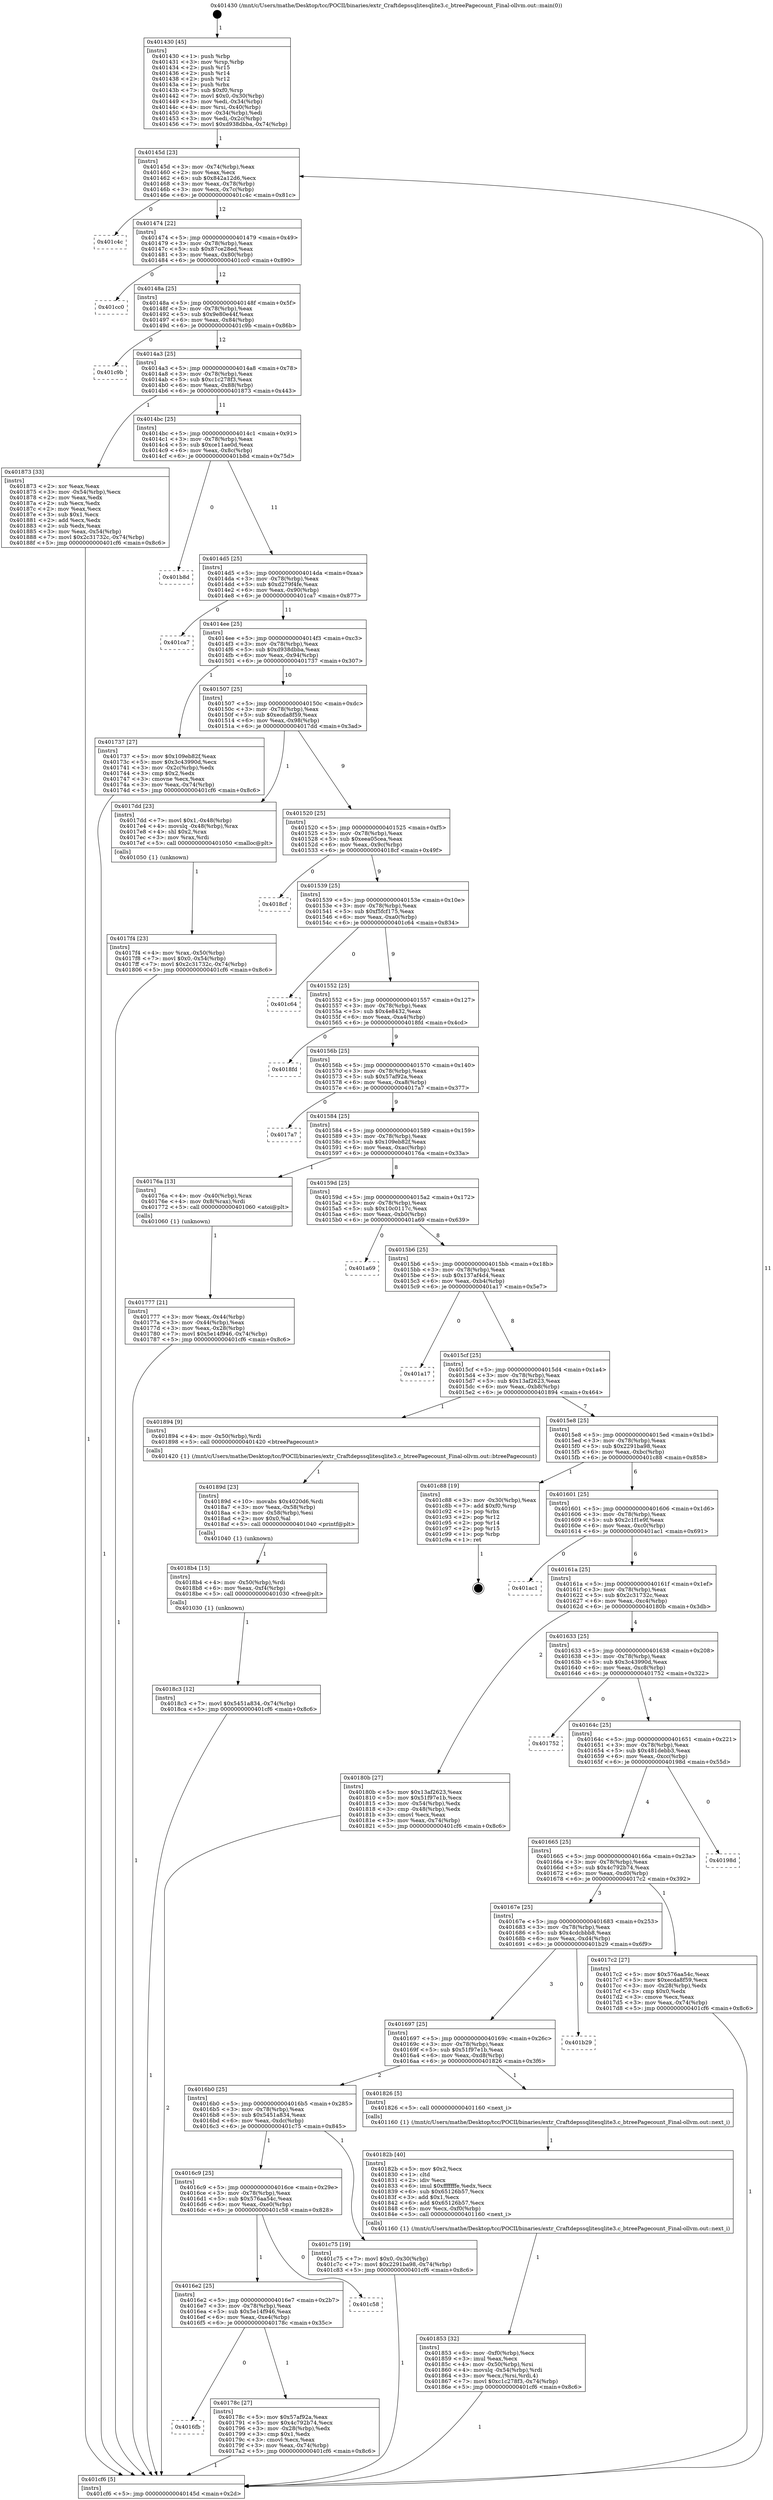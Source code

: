 digraph "0x401430" {
  label = "0x401430 (/mnt/c/Users/mathe/Desktop/tcc/POCII/binaries/extr_Craftdepssqlitesqlite3.c_btreePagecount_Final-ollvm.out::main(0))"
  labelloc = "t"
  node[shape=record]

  Entry [label="",width=0.3,height=0.3,shape=circle,fillcolor=black,style=filled]
  "0x40145d" [label="{
     0x40145d [23]\l
     | [instrs]\l
     &nbsp;&nbsp;0x40145d \<+3\>: mov -0x74(%rbp),%eax\l
     &nbsp;&nbsp;0x401460 \<+2\>: mov %eax,%ecx\l
     &nbsp;&nbsp;0x401462 \<+6\>: sub $0x842a12d6,%ecx\l
     &nbsp;&nbsp;0x401468 \<+3\>: mov %eax,-0x78(%rbp)\l
     &nbsp;&nbsp;0x40146b \<+3\>: mov %ecx,-0x7c(%rbp)\l
     &nbsp;&nbsp;0x40146e \<+6\>: je 0000000000401c4c \<main+0x81c\>\l
  }"]
  "0x401c4c" [label="{
     0x401c4c\l
  }", style=dashed]
  "0x401474" [label="{
     0x401474 [22]\l
     | [instrs]\l
     &nbsp;&nbsp;0x401474 \<+5\>: jmp 0000000000401479 \<main+0x49\>\l
     &nbsp;&nbsp;0x401479 \<+3\>: mov -0x78(%rbp),%eax\l
     &nbsp;&nbsp;0x40147c \<+5\>: sub $0x87ce28ed,%eax\l
     &nbsp;&nbsp;0x401481 \<+3\>: mov %eax,-0x80(%rbp)\l
     &nbsp;&nbsp;0x401484 \<+6\>: je 0000000000401cc0 \<main+0x890\>\l
  }"]
  Exit [label="",width=0.3,height=0.3,shape=circle,fillcolor=black,style=filled,peripheries=2]
  "0x401cc0" [label="{
     0x401cc0\l
  }", style=dashed]
  "0x40148a" [label="{
     0x40148a [25]\l
     | [instrs]\l
     &nbsp;&nbsp;0x40148a \<+5\>: jmp 000000000040148f \<main+0x5f\>\l
     &nbsp;&nbsp;0x40148f \<+3\>: mov -0x78(%rbp),%eax\l
     &nbsp;&nbsp;0x401492 \<+5\>: sub $0x9e80e44f,%eax\l
     &nbsp;&nbsp;0x401497 \<+6\>: mov %eax,-0x84(%rbp)\l
     &nbsp;&nbsp;0x40149d \<+6\>: je 0000000000401c9b \<main+0x86b\>\l
  }"]
  "0x4018c3" [label="{
     0x4018c3 [12]\l
     | [instrs]\l
     &nbsp;&nbsp;0x4018c3 \<+7\>: movl $0x5451a834,-0x74(%rbp)\l
     &nbsp;&nbsp;0x4018ca \<+5\>: jmp 0000000000401cf6 \<main+0x8c6\>\l
  }"]
  "0x401c9b" [label="{
     0x401c9b\l
  }", style=dashed]
  "0x4014a3" [label="{
     0x4014a3 [25]\l
     | [instrs]\l
     &nbsp;&nbsp;0x4014a3 \<+5\>: jmp 00000000004014a8 \<main+0x78\>\l
     &nbsp;&nbsp;0x4014a8 \<+3\>: mov -0x78(%rbp),%eax\l
     &nbsp;&nbsp;0x4014ab \<+5\>: sub $0xc1c278f3,%eax\l
     &nbsp;&nbsp;0x4014b0 \<+6\>: mov %eax,-0x88(%rbp)\l
     &nbsp;&nbsp;0x4014b6 \<+6\>: je 0000000000401873 \<main+0x443\>\l
  }"]
  "0x4018b4" [label="{
     0x4018b4 [15]\l
     | [instrs]\l
     &nbsp;&nbsp;0x4018b4 \<+4\>: mov -0x50(%rbp),%rdi\l
     &nbsp;&nbsp;0x4018b8 \<+6\>: mov %eax,-0xf4(%rbp)\l
     &nbsp;&nbsp;0x4018be \<+5\>: call 0000000000401030 \<free@plt\>\l
     | [calls]\l
     &nbsp;&nbsp;0x401030 \{1\} (unknown)\l
  }"]
  "0x401873" [label="{
     0x401873 [33]\l
     | [instrs]\l
     &nbsp;&nbsp;0x401873 \<+2\>: xor %eax,%eax\l
     &nbsp;&nbsp;0x401875 \<+3\>: mov -0x54(%rbp),%ecx\l
     &nbsp;&nbsp;0x401878 \<+2\>: mov %eax,%edx\l
     &nbsp;&nbsp;0x40187a \<+2\>: sub %ecx,%edx\l
     &nbsp;&nbsp;0x40187c \<+2\>: mov %eax,%ecx\l
     &nbsp;&nbsp;0x40187e \<+3\>: sub $0x1,%ecx\l
     &nbsp;&nbsp;0x401881 \<+2\>: add %ecx,%edx\l
     &nbsp;&nbsp;0x401883 \<+2\>: sub %edx,%eax\l
     &nbsp;&nbsp;0x401885 \<+3\>: mov %eax,-0x54(%rbp)\l
     &nbsp;&nbsp;0x401888 \<+7\>: movl $0x2c31732c,-0x74(%rbp)\l
     &nbsp;&nbsp;0x40188f \<+5\>: jmp 0000000000401cf6 \<main+0x8c6\>\l
  }"]
  "0x4014bc" [label="{
     0x4014bc [25]\l
     | [instrs]\l
     &nbsp;&nbsp;0x4014bc \<+5\>: jmp 00000000004014c1 \<main+0x91\>\l
     &nbsp;&nbsp;0x4014c1 \<+3\>: mov -0x78(%rbp),%eax\l
     &nbsp;&nbsp;0x4014c4 \<+5\>: sub $0xce11ae0d,%eax\l
     &nbsp;&nbsp;0x4014c9 \<+6\>: mov %eax,-0x8c(%rbp)\l
     &nbsp;&nbsp;0x4014cf \<+6\>: je 0000000000401b8d \<main+0x75d\>\l
  }"]
  "0x40189d" [label="{
     0x40189d [23]\l
     | [instrs]\l
     &nbsp;&nbsp;0x40189d \<+10\>: movabs $0x4020d6,%rdi\l
     &nbsp;&nbsp;0x4018a7 \<+3\>: mov %eax,-0x58(%rbp)\l
     &nbsp;&nbsp;0x4018aa \<+3\>: mov -0x58(%rbp),%esi\l
     &nbsp;&nbsp;0x4018ad \<+2\>: mov $0x0,%al\l
     &nbsp;&nbsp;0x4018af \<+5\>: call 0000000000401040 \<printf@plt\>\l
     | [calls]\l
     &nbsp;&nbsp;0x401040 \{1\} (unknown)\l
  }"]
  "0x401b8d" [label="{
     0x401b8d\l
  }", style=dashed]
  "0x4014d5" [label="{
     0x4014d5 [25]\l
     | [instrs]\l
     &nbsp;&nbsp;0x4014d5 \<+5\>: jmp 00000000004014da \<main+0xaa\>\l
     &nbsp;&nbsp;0x4014da \<+3\>: mov -0x78(%rbp),%eax\l
     &nbsp;&nbsp;0x4014dd \<+5\>: sub $0xd279f4fe,%eax\l
     &nbsp;&nbsp;0x4014e2 \<+6\>: mov %eax,-0x90(%rbp)\l
     &nbsp;&nbsp;0x4014e8 \<+6\>: je 0000000000401ca7 \<main+0x877\>\l
  }"]
  "0x401853" [label="{
     0x401853 [32]\l
     | [instrs]\l
     &nbsp;&nbsp;0x401853 \<+6\>: mov -0xf0(%rbp),%ecx\l
     &nbsp;&nbsp;0x401859 \<+3\>: imul %eax,%ecx\l
     &nbsp;&nbsp;0x40185c \<+4\>: mov -0x50(%rbp),%rsi\l
     &nbsp;&nbsp;0x401860 \<+4\>: movslq -0x54(%rbp),%rdi\l
     &nbsp;&nbsp;0x401864 \<+3\>: mov %ecx,(%rsi,%rdi,4)\l
     &nbsp;&nbsp;0x401867 \<+7\>: movl $0xc1c278f3,-0x74(%rbp)\l
     &nbsp;&nbsp;0x40186e \<+5\>: jmp 0000000000401cf6 \<main+0x8c6\>\l
  }"]
  "0x401ca7" [label="{
     0x401ca7\l
  }", style=dashed]
  "0x4014ee" [label="{
     0x4014ee [25]\l
     | [instrs]\l
     &nbsp;&nbsp;0x4014ee \<+5\>: jmp 00000000004014f3 \<main+0xc3\>\l
     &nbsp;&nbsp;0x4014f3 \<+3\>: mov -0x78(%rbp),%eax\l
     &nbsp;&nbsp;0x4014f6 \<+5\>: sub $0xd938dbba,%eax\l
     &nbsp;&nbsp;0x4014fb \<+6\>: mov %eax,-0x94(%rbp)\l
     &nbsp;&nbsp;0x401501 \<+6\>: je 0000000000401737 \<main+0x307\>\l
  }"]
  "0x40182b" [label="{
     0x40182b [40]\l
     | [instrs]\l
     &nbsp;&nbsp;0x40182b \<+5\>: mov $0x2,%ecx\l
     &nbsp;&nbsp;0x401830 \<+1\>: cltd\l
     &nbsp;&nbsp;0x401831 \<+2\>: idiv %ecx\l
     &nbsp;&nbsp;0x401833 \<+6\>: imul $0xfffffffe,%edx,%ecx\l
     &nbsp;&nbsp;0x401839 \<+6\>: sub $0x65126b57,%ecx\l
     &nbsp;&nbsp;0x40183f \<+3\>: add $0x1,%ecx\l
     &nbsp;&nbsp;0x401842 \<+6\>: add $0x65126b57,%ecx\l
     &nbsp;&nbsp;0x401848 \<+6\>: mov %ecx,-0xf0(%rbp)\l
     &nbsp;&nbsp;0x40184e \<+5\>: call 0000000000401160 \<next_i\>\l
     | [calls]\l
     &nbsp;&nbsp;0x401160 \{1\} (/mnt/c/Users/mathe/Desktop/tcc/POCII/binaries/extr_Craftdepssqlitesqlite3.c_btreePagecount_Final-ollvm.out::next_i)\l
  }"]
  "0x401737" [label="{
     0x401737 [27]\l
     | [instrs]\l
     &nbsp;&nbsp;0x401737 \<+5\>: mov $0x109eb82f,%eax\l
     &nbsp;&nbsp;0x40173c \<+5\>: mov $0x3c43990d,%ecx\l
     &nbsp;&nbsp;0x401741 \<+3\>: mov -0x2c(%rbp),%edx\l
     &nbsp;&nbsp;0x401744 \<+3\>: cmp $0x2,%edx\l
     &nbsp;&nbsp;0x401747 \<+3\>: cmovne %ecx,%eax\l
     &nbsp;&nbsp;0x40174a \<+3\>: mov %eax,-0x74(%rbp)\l
     &nbsp;&nbsp;0x40174d \<+5\>: jmp 0000000000401cf6 \<main+0x8c6\>\l
  }"]
  "0x401507" [label="{
     0x401507 [25]\l
     | [instrs]\l
     &nbsp;&nbsp;0x401507 \<+5\>: jmp 000000000040150c \<main+0xdc\>\l
     &nbsp;&nbsp;0x40150c \<+3\>: mov -0x78(%rbp),%eax\l
     &nbsp;&nbsp;0x40150f \<+5\>: sub $0xecda8f59,%eax\l
     &nbsp;&nbsp;0x401514 \<+6\>: mov %eax,-0x98(%rbp)\l
     &nbsp;&nbsp;0x40151a \<+6\>: je 00000000004017dd \<main+0x3ad\>\l
  }"]
  "0x401cf6" [label="{
     0x401cf6 [5]\l
     | [instrs]\l
     &nbsp;&nbsp;0x401cf6 \<+5\>: jmp 000000000040145d \<main+0x2d\>\l
  }"]
  "0x401430" [label="{
     0x401430 [45]\l
     | [instrs]\l
     &nbsp;&nbsp;0x401430 \<+1\>: push %rbp\l
     &nbsp;&nbsp;0x401431 \<+3\>: mov %rsp,%rbp\l
     &nbsp;&nbsp;0x401434 \<+2\>: push %r15\l
     &nbsp;&nbsp;0x401436 \<+2\>: push %r14\l
     &nbsp;&nbsp;0x401438 \<+2\>: push %r12\l
     &nbsp;&nbsp;0x40143a \<+1\>: push %rbx\l
     &nbsp;&nbsp;0x40143b \<+7\>: sub $0xf0,%rsp\l
     &nbsp;&nbsp;0x401442 \<+7\>: movl $0x0,-0x30(%rbp)\l
     &nbsp;&nbsp;0x401449 \<+3\>: mov %edi,-0x34(%rbp)\l
     &nbsp;&nbsp;0x40144c \<+4\>: mov %rsi,-0x40(%rbp)\l
     &nbsp;&nbsp;0x401450 \<+3\>: mov -0x34(%rbp),%edi\l
     &nbsp;&nbsp;0x401453 \<+3\>: mov %edi,-0x2c(%rbp)\l
     &nbsp;&nbsp;0x401456 \<+7\>: movl $0xd938dbba,-0x74(%rbp)\l
  }"]
  "0x4017f4" [label="{
     0x4017f4 [23]\l
     | [instrs]\l
     &nbsp;&nbsp;0x4017f4 \<+4\>: mov %rax,-0x50(%rbp)\l
     &nbsp;&nbsp;0x4017f8 \<+7\>: movl $0x0,-0x54(%rbp)\l
     &nbsp;&nbsp;0x4017ff \<+7\>: movl $0x2c31732c,-0x74(%rbp)\l
     &nbsp;&nbsp;0x401806 \<+5\>: jmp 0000000000401cf6 \<main+0x8c6\>\l
  }"]
  "0x4017dd" [label="{
     0x4017dd [23]\l
     | [instrs]\l
     &nbsp;&nbsp;0x4017dd \<+7\>: movl $0x1,-0x48(%rbp)\l
     &nbsp;&nbsp;0x4017e4 \<+4\>: movslq -0x48(%rbp),%rax\l
     &nbsp;&nbsp;0x4017e8 \<+4\>: shl $0x2,%rax\l
     &nbsp;&nbsp;0x4017ec \<+3\>: mov %rax,%rdi\l
     &nbsp;&nbsp;0x4017ef \<+5\>: call 0000000000401050 \<malloc@plt\>\l
     | [calls]\l
     &nbsp;&nbsp;0x401050 \{1\} (unknown)\l
  }"]
  "0x401520" [label="{
     0x401520 [25]\l
     | [instrs]\l
     &nbsp;&nbsp;0x401520 \<+5\>: jmp 0000000000401525 \<main+0xf5\>\l
     &nbsp;&nbsp;0x401525 \<+3\>: mov -0x78(%rbp),%eax\l
     &nbsp;&nbsp;0x401528 \<+5\>: sub $0xeea05cea,%eax\l
     &nbsp;&nbsp;0x40152d \<+6\>: mov %eax,-0x9c(%rbp)\l
     &nbsp;&nbsp;0x401533 \<+6\>: je 00000000004018cf \<main+0x49f\>\l
  }"]
  "0x4016fb" [label="{
     0x4016fb\l
  }", style=dashed]
  "0x4018cf" [label="{
     0x4018cf\l
  }", style=dashed]
  "0x401539" [label="{
     0x401539 [25]\l
     | [instrs]\l
     &nbsp;&nbsp;0x401539 \<+5\>: jmp 000000000040153e \<main+0x10e\>\l
     &nbsp;&nbsp;0x40153e \<+3\>: mov -0x78(%rbp),%eax\l
     &nbsp;&nbsp;0x401541 \<+5\>: sub $0xf5fcf175,%eax\l
     &nbsp;&nbsp;0x401546 \<+6\>: mov %eax,-0xa0(%rbp)\l
     &nbsp;&nbsp;0x40154c \<+6\>: je 0000000000401c64 \<main+0x834\>\l
  }"]
  "0x40178c" [label="{
     0x40178c [27]\l
     | [instrs]\l
     &nbsp;&nbsp;0x40178c \<+5\>: mov $0x57af92a,%eax\l
     &nbsp;&nbsp;0x401791 \<+5\>: mov $0x4c792b74,%ecx\l
     &nbsp;&nbsp;0x401796 \<+3\>: mov -0x28(%rbp),%edx\l
     &nbsp;&nbsp;0x401799 \<+3\>: cmp $0x1,%edx\l
     &nbsp;&nbsp;0x40179c \<+3\>: cmovl %ecx,%eax\l
     &nbsp;&nbsp;0x40179f \<+3\>: mov %eax,-0x74(%rbp)\l
     &nbsp;&nbsp;0x4017a2 \<+5\>: jmp 0000000000401cf6 \<main+0x8c6\>\l
  }"]
  "0x401c64" [label="{
     0x401c64\l
  }", style=dashed]
  "0x401552" [label="{
     0x401552 [25]\l
     | [instrs]\l
     &nbsp;&nbsp;0x401552 \<+5\>: jmp 0000000000401557 \<main+0x127\>\l
     &nbsp;&nbsp;0x401557 \<+3\>: mov -0x78(%rbp),%eax\l
     &nbsp;&nbsp;0x40155a \<+5\>: sub $0x4e8432,%eax\l
     &nbsp;&nbsp;0x40155f \<+6\>: mov %eax,-0xa4(%rbp)\l
     &nbsp;&nbsp;0x401565 \<+6\>: je 00000000004018fd \<main+0x4cd\>\l
  }"]
  "0x4016e2" [label="{
     0x4016e2 [25]\l
     | [instrs]\l
     &nbsp;&nbsp;0x4016e2 \<+5\>: jmp 00000000004016e7 \<main+0x2b7\>\l
     &nbsp;&nbsp;0x4016e7 \<+3\>: mov -0x78(%rbp),%eax\l
     &nbsp;&nbsp;0x4016ea \<+5\>: sub $0x5e14f946,%eax\l
     &nbsp;&nbsp;0x4016ef \<+6\>: mov %eax,-0xe4(%rbp)\l
     &nbsp;&nbsp;0x4016f5 \<+6\>: je 000000000040178c \<main+0x35c\>\l
  }"]
  "0x4018fd" [label="{
     0x4018fd\l
  }", style=dashed]
  "0x40156b" [label="{
     0x40156b [25]\l
     | [instrs]\l
     &nbsp;&nbsp;0x40156b \<+5\>: jmp 0000000000401570 \<main+0x140\>\l
     &nbsp;&nbsp;0x401570 \<+3\>: mov -0x78(%rbp),%eax\l
     &nbsp;&nbsp;0x401573 \<+5\>: sub $0x57af92a,%eax\l
     &nbsp;&nbsp;0x401578 \<+6\>: mov %eax,-0xa8(%rbp)\l
     &nbsp;&nbsp;0x40157e \<+6\>: je 00000000004017a7 \<main+0x377\>\l
  }"]
  "0x401c58" [label="{
     0x401c58\l
  }", style=dashed]
  "0x4017a7" [label="{
     0x4017a7\l
  }", style=dashed]
  "0x401584" [label="{
     0x401584 [25]\l
     | [instrs]\l
     &nbsp;&nbsp;0x401584 \<+5\>: jmp 0000000000401589 \<main+0x159\>\l
     &nbsp;&nbsp;0x401589 \<+3\>: mov -0x78(%rbp),%eax\l
     &nbsp;&nbsp;0x40158c \<+5\>: sub $0x109eb82f,%eax\l
     &nbsp;&nbsp;0x401591 \<+6\>: mov %eax,-0xac(%rbp)\l
     &nbsp;&nbsp;0x401597 \<+6\>: je 000000000040176a \<main+0x33a\>\l
  }"]
  "0x4016c9" [label="{
     0x4016c9 [25]\l
     | [instrs]\l
     &nbsp;&nbsp;0x4016c9 \<+5\>: jmp 00000000004016ce \<main+0x29e\>\l
     &nbsp;&nbsp;0x4016ce \<+3\>: mov -0x78(%rbp),%eax\l
     &nbsp;&nbsp;0x4016d1 \<+5\>: sub $0x576aa54c,%eax\l
     &nbsp;&nbsp;0x4016d6 \<+6\>: mov %eax,-0xe0(%rbp)\l
     &nbsp;&nbsp;0x4016dc \<+6\>: je 0000000000401c58 \<main+0x828\>\l
  }"]
  "0x40176a" [label="{
     0x40176a [13]\l
     | [instrs]\l
     &nbsp;&nbsp;0x40176a \<+4\>: mov -0x40(%rbp),%rax\l
     &nbsp;&nbsp;0x40176e \<+4\>: mov 0x8(%rax),%rdi\l
     &nbsp;&nbsp;0x401772 \<+5\>: call 0000000000401060 \<atoi@plt\>\l
     | [calls]\l
     &nbsp;&nbsp;0x401060 \{1\} (unknown)\l
  }"]
  "0x40159d" [label="{
     0x40159d [25]\l
     | [instrs]\l
     &nbsp;&nbsp;0x40159d \<+5\>: jmp 00000000004015a2 \<main+0x172\>\l
     &nbsp;&nbsp;0x4015a2 \<+3\>: mov -0x78(%rbp),%eax\l
     &nbsp;&nbsp;0x4015a5 \<+5\>: sub $0x10c0117c,%eax\l
     &nbsp;&nbsp;0x4015aa \<+6\>: mov %eax,-0xb0(%rbp)\l
     &nbsp;&nbsp;0x4015b0 \<+6\>: je 0000000000401a69 \<main+0x639\>\l
  }"]
  "0x401777" [label="{
     0x401777 [21]\l
     | [instrs]\l
     &nbsp;&nbsp;0x401777 \<+3\>: mov %eax,-0x44(%rbp)\l
     &nbsp;&nbsp;0x40177a \<+3\>: mov -0x44(%rbp),%eax\l
     &nbsp;&nbsp;0x40177d \<+3\>: mov %eax,-0x28(%rbp)\l
     &nbsp;&nbsp;0x401780 \<+7\>: movl $0x5e14f946,-0x74(%rbp)\l
     &nbsp;&nbsp;0x401787 \<+5\>: jmp 0000000000401cf6 \<main+0x8c6\>\l
  }"]
  "0x401c75" [label="{
     0x401c75 [19]\l
     | [instrs]\l
     &nbsp;&nbsp;0x401c75 \<+7\>: movl $0x0,-0x30(%rbp)\l
     &nbsp;&nbsp;0x401c7c \<+7\>: movl $0x2291ba98,-0x74(%rbp)\l
     &nbsp;&nbsp;0x401c83 \<+5\>: jmp 0000000000401cf6 \<main+0x8c6\>\l
  }"]
  "0x401a69" [label="{
     0x401a69\l
  }", style=dashed]
  "0x4015b6" [label="{
     0x4015b6 [25]\l
     | [instrs]\l
     &nbsp;&nbsp;0x4015b6 \<+5\>: jmp 00000000004015bb \<main+0x18b\>\l
     &nbsp;&nbsp;0x4015bb \<+3\>: mov -0x78(%rbp),%eax\l
     &nbsp;&nbsp;0x4015be \<+5\>: sub $0x137af4d4,%eax\l
     &nbsp;&nbsp;0x4015c3 \<+6\>: mov %eax,-0xb4(%rbp)\l
     &nbsp;&nbsp;0x4015c9 \<+6\>: je 0000000000401a17 \<main+0x5e7\>\l
  }"]
  "0x4016b0" [label="{
     0x4016b0 [25]\l
     | [instrs]\l
     &nbsp;&nbsp;0x4016b0 \<+5\>: jmp 00000000004016b5 \<main+0x285\>\l
     &nbsp;&nbsp;0x4016b5 \<+3\>: mov -0x78(%rbp),%eax\l
     &nbsp;&nbsp;0x4016b8 \<+5\>: sub $0x5451a834,%eax\l
     &nbsp;&nbsp;0x4016bd \<+6\>: mov %eax,-0xdc(%rbp)\l
     &nbsp;&nbsp;0x4016c3 \<+6\>: je 0000000000401c75 \<main+0x845\>\l
  }"]
  "0x401a17" [label="{
     0x401a17\l
  }", style=dashed]
  "0x4015cf" [label="{
     0x4015cf [25]\l
     | [instrs]\l
     &nbsp;&nbsp;0x4015cf \<+5\>: jmp 00000000004015d4 \<main+0x1a4\>\l
     &nbsp;&nbsp;0x4015d4 \<+3\>: mov -0x78(%rbp),%eax\l
     &nbsp;&nbsp;0x4015d7 \<+5\>: sub $0x13af2623,%eax\l
     &nbsp;&nbsp;0x4015dc \<+6\>: mov %eax,-0xb8(%rbp)\l
     &nbsp;&nbsp;0x4015e2 \<+6\>: je 0000000000401894 \<main+0x464\>\l
  }"]
  "0x401826" [label="{
     0x401826 [5]\l
     | [instrs]\l
     &nbsp;&nbsp;0x401826 \<+5\>: call 0000000000401160 \<next_i\>\l
     | [calls]\l
     &nbsp;&nbsp;0x401160 \{1\} (/mnt/c/Users/mathe/Desktop/tcc/POCII/binaries/extr_Craftdepssqlitesqlite3.c_btreePagecount_Final-ollvm.out::next_i)\l
  }"]
  "0x401894" [label="{
     0x401894 [9]\l
     | [instrs]\l
     &nbsp;&nbsp;0x401894 \<+4\>: mov -0x50(%rbp),%rdi\l
     &nbsp;&nbsp;0x401898 \<+5\>: call 0000000000401420 \<btreePagecount\>\l
     | [calls]\l
     &nbsp;&nbsp;0x401420 \{1\} (/mnt/c/Users/mathe/Desktop/tcc/POCII/binaries/extr_Craftdepssqlitesqlite3.c_btreePagecount_Final-ollvm.out::btreePagecount)\l
  }"]
  "0x4015e8" [label="{
     0x4015e8 [25]\l
     | [instrs]\l
     &nbsp;&nbsp;0x4015e8 \<+5\>: jmp 00000000004015ed \<main+0x1bd\>\l
     &nbsp;&nbsp;0x4015ed \<+3\>: mov -0x78(%rbp),%eax\l
     &nbsp;&nbsp;0x4015f0 \<+5\>: sub $0x2291ba98,%eax\l
     &nbsp;&nbsp;0x4015f5 \<+6\>: mov %eax,-0xbc(%rbp)\l
     &nbsp;&nbsp;0x4015fb \<+6\>: je 0000000000401c88 \<main+0x858\>\l
  }"]
  "0x401697" [label="{
     0x401697 [25]\l
     | [instrs]\l
     &nbsp;&nbsp;0x401697 \<+5\>: jmp 000000000040169c \<main+0x26c\>\l
     &nbsp;&nbsp;0x40169c \<+3\>: mov -0x78(%rbp),%eax\l
     &nbsp;&nbsp;0x40169f \<+5\>: sub $0x51f97e1b,%eax\l
     &nbsp;&nbsp;0x4016a4 \<+6\>: mov %eax,-0xd8(%rbp)\l
     &nbsp;&nbsp;0x4016aa \<+6\>: je 0000000000401826 \<main+0x3f6\>\l
  }"]
  "0x401c88" [label="{
     0x401c88 [19]\l
     | [instrs]\l
     &nbsp;&nbsp;0x401c88 \<+3\>: mov -0x30(%rbp),%eax\l
     &nbsp;&nbsp;0x401c8b \<+7\>: add $0xf0,%rsp\l
     &nbsp;&nbsp;0x401c92 \<+1\>: pop %rbx\l
     &nbsp;&nbsp;0x401c93 \<+2\>: pop %r12\l
     &nbsp;&nbsp;0x401c95 \<+2\>: pop %r14\l
     &nbsp;&nbsp;0x401c97 \<+2\>: pop %r15\l
     &nbsp;&nbsp;0x401c99 \<+1\>: pop %rbp\l
     &nbsp;&nbsp;0x401c9a \<+1\>: ret\l
  }"]
  "0x401601" [label="{
     0x401601 [25]\l
     | [instrs]\l
     &nbsp;&nbsp;0x401601 \<+5\>: jmp 0000000000401606 \<main+0x1d6\>\l
     &nbsp;&nbsp;0x401606 \<+3\>: mov -0x78(%rbp),%eax\l
     &nbsp;&nbsp;0x401609 \<+5\>: sub $0x2c1f1e9f,%eax\l
     &nbsp;&nbsp;0x40160e \<+6\>: mov %eax,-0xc0(%rbp)\l
     &nbsp;&nbsp;0x401614 \<+6\>: je 0000000000401ac1 \<main+0x691\>\l
  }"]
  "0x401b29" [label="{
     0x401b29\l
  }", style=dashed]
  "0x401ac1" [label="{
     0x401ac1\l
  }", style=dashed]
  "0x40161a" [label="{
     0x40161a [25]\l
     | [instrs]\l
     &nbsp;&nbsp;0x40161a \<+5\>: jmp 000000000040161f \<main+0x1ef\>\l
     &nbsp;&nbsp;0x40161f \<+3\>: mov -0x78(%rbp),%eax\l
     &nbsp;&nbsp;0x401622 \<+5\>: sub $0x2c31732c,%eax\l
     &nbsp;&nbsp;0x401627 \<+6\>: mov %eax,-0xc4(%rbp)\l
     &nbsp;&nbsp;0x40162d \<+6\>: je 000000000040180b \<main+0x3db\>\l
  }"]
  "0x40167e" [label="{
     0x40167e [25]\l
     | [instrs]\l
     &nbsp;&nbsp;0x40167e \<+5\>: jmp 0000000000401683 \<main+0x253\>\l
     &nbsp;&nbsp;0x401683 \<+3\>: mov -0x78(%rbp),%eax\l
     &nbsp;&nbsp;0x401686 \<+5\>: sub $0x4cdcbbb8,%eax\l
     &nbsp;&nbsp;0x40168b \<+6\>: mov %eax,-0xd4(%rbp)\l
     &nbsp;&nbsp;0x401691 \<+6\>: je 0000000000401b29 \<main+0x6f9\>\l
  }"]
  "0x40180b" [label="{
     0x40180b [27]\l
     | [instrs]\l
     &nbsp;&nbsp;0x40180b \<+5\>: mov $0x13af2623,%eax\l
     &nbsp;&nbsp;0x401810 \<+5\>: mov $0x51f97e1b,%ecx\l
     &nbsp;&nbsp;0x401815 \<+3\>: mov -0x54(%rbp),%edx\l
     &nbsp;&nbsp;0x401818 \<+3\>: cmp -0x48(%rbp),%edx\l
     &nbsp;&nbsp;0x40181b \<+3\>: cmovl %ecx,%eax\l
     &nbsp;&nbsp;0x40181e \<+3\>: mov %eax,-0x74(%rbp)\l
     &nbsp;&nbsp;0x401821 \<+5\>: jmp 0000000000401cf6 \<main+0x8c6\>\l
  }"]
  "0x401633" [label="{
     0x401633 [25]\l
     | [instrs]\l
     &nbsp;&nbsp;0x401633 \<+5\>: jmp 0000000000401638 \<main+0x208\>\l
     &nbsp;&nbsp;0x401638 \<+3\>: mov -0x78(%rbp),%eax\l
     &nbsp;&nbsp;0x40163b \<+5\>: sub $0x3c43990d,%eax\l
     &nbsp;&nbsp;0x401640 \<+6\>: mov %eax,-0xc8(%rbp)\l
     &nbsp;&nbsp;0x401646 \<+6\>: je 0000000000401752 \<main+0x322\>\l
  }"]
  "0x4017c2" [label="{
     0x4017c2 [27]\l
     | [instrs]\l
     &nbsp;&nbsp;0x4017c2 \<+5\>: mov $0x576aa54c,%eax\l
     &nbsp;&nbsp;0x4017c7 \<+5\>: mov $0xecda8f59,%ecx\l
     &nbsp;&nbsp;0x4017cc \<+3\>: mov -0x28(%rbp),%edx\l
     &nbsp;&nbsp;0x4017cf \<+3\>: cmp $0x0,%edx\l
     &nbsp;&nbsp;0x4017d2 \<+3\>: cmove %ecx,%eax\l
     &nbsp;&nbsp;0x4017d5 \<+3\>: mov %eax,-0x74(%rbp)\l
     &nbsp;&nbsp;0x4017d8 \<+5\>: jmp 0000000000401cf6 \<main+0x8c6\>\l
  }"]
  "0x401752" [label="{
     0x401752\l
  }", style=dashed]
  "0x40164c" [label="{
     0x40164c [25]\l
     | [instrs]\l
     &nbsp;&nbsp;0x40164c \<+5\>: jmp 0000000000401651 \<main+0x221\>\l
     &nbsp;&nbsp;0x401651 \<+3\>: mov -0x78(%rbp),%eax\l
     &nbsp;&nbsp;0x401654 \<+5\>: sub $0x481debb3,%eax\l
     &nbsp;&nbsp;0x401659 \<+6\>: mov %eax,-0xcc(%rbp)\l
     &nbsp;&nbsp;0x40165f \<+6\>: je 000000000040198d \<main+0x55d\>\l
  }"]
  "0x401665" [label="{
     0x401665 [25]\l
     | [instrs]\l
     &nbsp;&nbsp;0x401665 \<+5\>: jmp 000000000040166a \<main+0x23a\>\l
     &nbsp;&nbsp;0x40166a \<+3\>: mov -0x78(%rbp),%eax\l
     &nbsp;&nbsp;0x40166d \<+5\>: sub $0x4c792b74,%eax\l
     &nbsp;&nbsp;0x401672 \<+6\>: mov %eax,-0xd0(%rbp)\l
     &nbsp;&nbsp;0x401678 \<+6\>: je 00000000004017c2 \<main+0x392\>\l
  }"]
  "0x40198d" [label="{
     0x40198d\l
  }", style=dashed]
  Entry -> "0x401430" [label=" 1"]
  "0x40145d" -> "0x401c4c" [label=" 0"]
  "0x40145d" -> "0x401474" [label=" 12"]
  "0x401c88" -> Exit [label=" 1"]
  "0x401474" -> "0x401cc0" [label=" 0"]
  "0x401474" -> "0x40148a" [label=" 12"]
  "0x401c75" -> "0x401cf6" [label=" 1"]
  "0x40148a" -> "0x401c9b" [label=" 0"]
  "0x40148a" -> "0x4014a3" [label=" 12"]
  "0x4018c3" -> "0x401cf6" [label=" 1"]
  "0x4014a3" -> "0x401873" [label=" 1"]
  "0x4014a3" -> "0x4014bc" [label=" 11"]
  "0x4018b4" -> "0x4018c3" [label=" 1"]
  "0x4014bc" -> "0x401b8d" [label=" 0"]
  "0x4014bc" -> "0x4014d5" [label=" 11"]
  "0x40189d" -> "0x4018b4" [label=" 1"]
  "0x4014d5" -> "0x401ca7" [label=" 0"]
  "0x4014d5" -> "0x4014ee" [label=" 11"]
  "0x401894" -> "0x40189d" [label=" 1"]
  "0x4014ee" -> "0x401737" [label=" 1"]
  "0x4014ee" -> "0x401507" [label=" 10"]
  "0x401737" -> "0x401cf6" [label=" 1"]
  "0x401430" -> "0x40145d" [label=" 1"]
  "0x401cf6" -> "0x40145d" [label=" 11"]
  "0x401873" -> "0x401cf6" [label=" 1"]
  "0x401507" -> "0x4017dd" [label=" 1"]
  "0x401507" -> "0x401520" [label=" 9"]
  "0x401853" -> "0x401cf6" [label=" 1"]
  "0x401520" -> "0x4018cf" [label=" 0"]
  "0x401520" -> "0x401539" [label=" 9"]
  "0x40182b" -> "0x401853" [label=" 1"]
  "0x401539" -> "0x401c64" [label=" 0"]
  "0x401539" -> "0x401552" [label=" 9"]
  "0x401826" -> "0x40182b" [label=" 1"]
  "0x401552" -> "0x4018fd" [label=" 0"]
  "0x401552" -> "0x40156b" [label=" 9"]
  "0x4017f4" -> "0x401cf6" [label=" 1"]
  "0x40156b" -> "0x4017a7" [label=" 0"]
  "0x40156b" -> "0x401584" [label=" 9"]
  "0x4017dd" -> "0x4017f4" [label=" 1"]
  "0x401584" -> "0x40176a" [label=" 1"]
  "0x401584" -> "0x40159d" [label=" 8"]
  "0x40176a" -> "0x401777" [label=" 1"]
  "0x401777" -> "0x401cf6" [label=" 1"]
  "0x40178c" -> "0x401cf6" [label=" 1"]
  "0x40159d" -> "0x401a69" [label=" 0"]
  "0x40159d" -> "0x4015b6" [label=" 8"]
  "0x4016e2" -> "0x4016fb" [label=" 0"]
  "0x4015b6" -> "0x401a17" [label=" 0"]
  "0x4015b6" -> "0x4015cf" [label=" 8"]
  "0x40180b" -> "0x401cf6" [label=" 2"]
  "0x4015cf" -> "0x401894" [label=" 1"]
  "0x4015cf" -> "0x4015e8" [label=" 7"]
  "0x4016c9" -> "0x4016e2" [label=" 1"]
  "0x4015e8" -> "0x401c88" [label=" 1"]
  "0x4015e8" -> "0x401601" [label=" 6"]
  "0x4017c2" -> "0x401cf6" [label=" 1"]
  "0x401601" -> "0x401ac1" [label=" 0"]
  "0x401601" -> "0x40161a" [label=" 6"]
  "0x4016b0" -> "0x4016c9" [label=" 1"]
  "0x40161a" -> "0x40180b" [label=" 2"]
  "0x40161a" -> "0x401633" [label=" 4"]
  "0x4016e2" -> "0x40178c" [label=" 1"]
  "0x401633" -> "0x401752" [label=" 0"]
  "0x401633" -> "0x40164c" [label=" 4"]
  "0x401697" -> "0x4016b0" [label=" 2"]
  "0x40164c" -> "0x40198d" [label=" 0"]
  "0x40164c" -> "0x401665" [label=" 4"]
  "0x401697" -> "0x401826" [label=" 1"]
  "0x401665" -> "0x4017c2" [label=" 1"]
  "0x401665" -> "0x40167e" [label=" 3"]
  "0x4016b0" -> "0x401c75" [label=" 1"]
  "0x40167e" -> "0x401b29" [label=" 0"]
  "0x40167e" -> "0x401697" [label=" 3"]
  "0x4016c9" -> "0x401c58" [label=" 0"]
}
